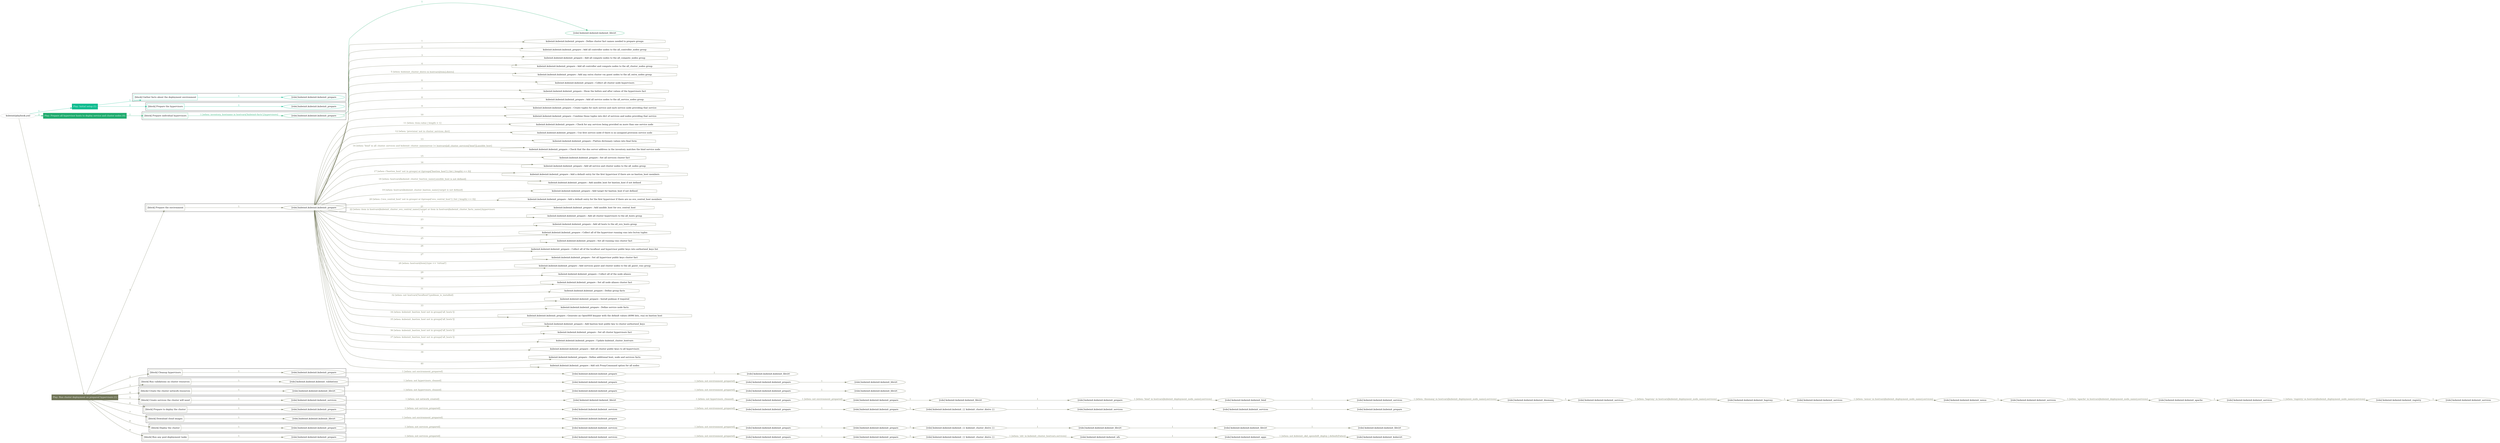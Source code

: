 digraph {
	graph [concentrate=true ordering=in rankdir=LR ratio=fill]
	edge [esep=5 sep=10]
	"kubeinit/playbook.yml" [id=root_node style=dotted]
	play_4d82e97c [label="Play: Initial setup (1)" color="#10bc90" fontcolor="#ffffff" id=play_4d82e97c shape=box style=filled tooltip=localhost]
	"kubeinit/playbook.yml" -> play_4d82e97c [label="1 " color="#10bc90" fontcolor="#10bc90" id=edge_a717b78e labeltooltip="1 " tooltip="1 "]
	subgraph "kubeinit.kubeinit.kubeinit_prepare" {
		role_f991e555 [label="[role] kubeinit.kubeinit.kubeinit_prepare" color="#10bc90" id=role_f991e555 tooltip="kubeinit.kubeinit.kubeinit_prepare"]
	}
	subgraph "kubeinit.kubeinit.kubeinit_prepare" {
		role_7f058068 [label="[role] kubeinit.kubeinit.kubeinit_prepare" color="#10bc90" id=role_7f058068 tooltip="kubeinit.kubeinit.kubeinit_prepare"]
	}
	subgraph "Play: Initial setup (1)" {
		play_4d82e97c -> block_4db111f1 [label=1 color="#10bc90" fontcolor="#10bc90" id=edge_752275e4 labeltooltip=1 tooltip=1]
		subgraph cluster_block_4db111f1 {
			block_4db111f1 [label="[block] Gather facts about the deployment environment" color="#10bc90" id=block_4db111f1 labeltooltip="Gather facts about the deployment environment" shape=box tooltip="Gather facts about the deployment environment"]
			block_4db111f1 -> role_f991e555 [label="1 " color="#10bc90" fontcolor="#10bc90" id=edge_876bbf5d labeltooltip="1 " tooltip="1 "]
		}
		play_4d82e97c -> block_3f00aef5 [label=2 color="#10bc90" fontcolor="#10bc90" id=edge_cebf6247 labeltooltip=2 tooltip=2]
		subgraph cluster_block_3f00aef5 {
			block_3f00aef5 [label="[block] Prepare the hypervisors" color="#10bc90" id=block_3f00aef5 labeltooltip="Prepare the hypervisors" shape=box tooltip="Prepare the hypervisors"]
			block_3f00aef5 -> role_7f058068 [label="1 " color="#10bc90" fontcolor="#10bc90" id=edge_44118213 labeltooltip="1 " tooltip="1 "]
		}
	}
	play_35840ef0 [label="Play: Prepare all hypervisor hosts to deploy service and cluster nodes (0)" color="#20ac6f" fontcolor="#ffffff" id=play_35840ef0 shape=box style=filled tooltip="Play: Prepare all hypervisor hosts to deploy service and cluster nodes (0)"]
	"kubeinit/playbook.yml" -> play_35840ef0 [label="2 " color="#20ac6f" fontcolor="#20ac6f" id=edge_fdfda1c4 labeltooltip="2 " tooltip="2 "]
	subgraph "kubeinit.kubeinit.kubeinit_libvirt" {
		role_00309ee4 [label="[role] kubeinit.kubeinit.kubeinit_libvirt" color="#20ac6f" id=role_00309ee4 tooltip="kubeinit.kubeinit.kubeinit_libvirt"]
	}
	subgraph "kubeinit.kubeinit.kubeinit_prepare" {
		role_f2ee704e [label="[role] kubeinit.kubeinit.kubeinit_prepare" color="#20ac6f" id=role_f2ee704e tooltip="kubeinit.kubeinit.kubeinit_prepare"]
		role_f2ee704e -> role_00309ee4 [label="1 " color="#20ac6f" fontcolor="#20ac6f" id=edge_19a3eb7c labeltooltip="1 " tooltip="1 "]
	}
	subgraph "Play: Prepare all hypervisor hosts to deploy service and cluster nodes (0)" {
		play_35840ef0 -> block_7a89c2ed [label=1 color="#20ac6f" fontcolor="#20ac6f" id=edge_86802f04 labeltooltip=1 tooltip=1]
		subgraph cluster_block_7a89c2ed {
			block_7a89c2ed [label="[block] Prepare individual hypervisors" color="#20ac6f" id=block_7a89c2ed labeltooltip="Prepare individual hypervisors" shape=box tooltip="Prepare individual hypervisors"]
			block_7a89c2ed -> role_f2ee704e [label="1 [when: inventory_hostname in hostvars['kubeinit-facts'].hypervisors]" color="#20ac6f" fontcolor="#20ac6f" id=edge_f774c3cd labeltooltip="1 [when: inventory_hostname in hostvars['kubeinit-facts'].hypervisors]" tooltip="1 [when: inventory_hostname in hostvars['kubeinit-facts'].hypervisors]"]
		}
	}
	play_75e1c6d6 [label="Play: Run cluster deployment on prepared hypervisors (1)" color="#707557" fontcolor="#ffffff" id=play_75e1c6d6 shape=box style=filled tooltip=localhost]
	"kubeinit/playbook.yml" -> play_75e1c6d6 [label="3 " color="#707557" fontcolor="#707557" id=edge_bc2cf393 labeltooltip="3 " tooltip="3 "]
	subgraph "kubeinit.kubeinit.kubeinit_prepare" {
		role_8e484e18 [label="[role] kubeinit.kubeinit.kubeinit_prepare" color="#707557" id=role_8e484e18 tooltip="kubeinit.kubeinit.kubeinit_prepare"]
		task_64af36c0 [label="kubeinit.kubeinit.kubeinit_prepare : Define cluster fact names needed to prepare groups" color="#707557" id=task_64af36c0 shape=octagon tooltip="kubeinit.kubeinit.kubeinit_prepare : Define cluster fact names needed to prepare groups"]
		role_8e484e18 -> task_64af36c0 [label="1 " color="#707557" fontcolor="#707557" id=edge_0fceaf8b labeltooltip="1 " tooltip="1 "]
		task_462bd654 [label="kubeinit.kubeinit.kubeinit_prepare : Add all controller nodes to the all_controller_nodes group" color="#707557" id=task_462bd654 shape=octagon tooltip="kubeinit.kubeinit.kubeinit_prepare : Add all controller nodes to the all_controller_nodes group"]
		role_8e484e18 -> task_462bd654 [label="2 " color="#707557" fontcolor="#707557" id=edge_e069b042 labeltooltip="2 " tooltip="2 "]
		task_e5d23899 [label="kubeinit.kubeinit.kubeinit_prepare : Add all compute nodes to the all_compute_nodes group" color="#707557" id=task_e5d23899 shape=octagon tooltip="kubeinit.kubeinit.kubeinit_prepare : Add all compute nodes to the all_compute_nodes group"]
		role_8e484e18 -> task_e5d23899 [label="3 " color="#707557" fontcolor="#707557" id=edge_99b25f75 labeltooltip="3 " tooltip="3 "]
		task_b635388d [label="kubeinit.kubeinit.kubeinit_prepare : Add all controller and compute nodes to the all_cluster_nodes group" color="#707557" id=task_b635388d shape=octagon tooltip="kubeinit.kubeinit.kubeinit_prepare : Add all controller and compute nodes to the all_cluster_nodes group"]
		role_8e484e18 -> task_b635388d [label="4 " color="#707557" fontcolor="#707557" id=edge_130eb95b labeltooltip="4 " tooltip="4 "]
		task_8db6b1ab [label="kubeinit.kubeinit.kubeinit_prepare : Add any extra cluster vm guest nodes to the all_extra_nodes group" color="#707557" id=task_8db6b1ab shape=octagon tooltip="kubeinit.kubeinit.kubeinit_prepare : Add any extra cluster vm guest nodes to the all_extra_nodes group"]
		role_8e484e18 -> task_8db6b1ab [label="5 [when: kubeinit_cluster_distro in hostvars[item].distro]" color="#707557" fontcolor="#707557" id=edge_c0758683 labeltooltip="5 [when: kubeinit_cluster_distro in hostvars[item].distro]" tooltip="5 [when: kubeinit_cluster_distro in hostvars[item].distro]"]
		task_bf04481d [label="kubeinit.kubeinit.kubeinit_prepare : Collect all cluster node hypervisors" color="#707557" id=task_bf04481d shape=octagon tooltip="kubeinit.kubeinit.kubeinit_prepare : Collect all cluster node hypervisors"]
		role_8e484e18 -> task_bf04481d [label="6 " color="#707557" fontcolor="#707557" id=edge_ccb1810a labeltooltip="6 " tooltip="6 "]
		task_575f0720 [label="kubeinit.kubeinit.kubeinit_prepare : Show the before and after values of the hypervisors fact" color="#707557" id=task_575f0720 shape=octagon tooltip="kubeinit.kubeinit.kubeinit_prepare : Show the before and after values of the hypervisors fact"]
		role_8e484e18 -> task_575f0720 [label="7 " color="#707557" fontcolor="#707557" id=edge_8cede54a labeltooltip="7 " tooltip="7 "]
		task_cc85053d [label="kubeinit.kubeinit.kubeinit_prepare : Add all service nodes to the all_service_nodes group" color="#707557" id=task_cc85053d shape=octagon tooltip="kubeinit.kubeinit.kubeinit_prepare : Add all service nodes to the all_service_nodes group"]
		role_8e484e18 -> task_cc85053d [label="8 " color="#707557" fontcolor="#707557" id=edge_572ec528 labeltooltip="8 " tooltip="8 "]
		task_ac188a55 [label="kubeinit.kubeinit.kubeinit_prepare : Create tuples for each service and each service node providing that service" color="#707557" id=task_ac188a55 shape=octagon tooltip="kubeinit.kubeinit.kubeinit_prepare : Create tuples for each service and each service node providing that service"]
		role_8e484e18 -> task_ac188a55 [label="9 " color="#707557" fontcolor="#707557" id=edge_5c22b0e1 labeltooltip="9 " tooltip="9 "]
		task_ca23d649 [label="kubeinit.kubeinit.kubeinit_prepare : Combine those tuples into dict of services and nodes providing that service" color="#707557" id=task_ca23d649 shape=octagon tooltip="kubeinit.kubeinit.kubeinit_prepare : Combine those tuples into dict of services and nodes providing that service"]
		role_8e484e18 -> task_ca23d649 [label="10 " color="#707557" fontcolor="#707557" id=edge_0d0d58a4 labeltooltip="10 " tooltip="10 "]
		task_809497fe [label="kubeinit.kubeinit.kubeinit_prepare : Check for any services being provided on more than one service node" color="#707557" id=task_809497fe shape=octagon tooltip="kubeinit.kubeinit.kubeinit_prepare : Check for any services being provided on more than one service node"]
		role_8e484e18 -> task_809497fe [label="11 [when: item.value | length > 1]" color="#707557" fontcolor="#707557" id=edge_65874d48 labeltooltip="11 [when: item.value | length > 1]" tooltip="11 [when: item.value | length > 1]"]
		task_01c0880f [label="kubeinit.kubeinit.kubeinit_prepare : Use first service node if there is no assigned provision service node" color="#707557" id=task_01c0880f shape=octagon tooltip="kubeinit.kubeinit.kubeinit_prepare : Use first service node if there is no assigned provision service node"]
		role_8e484e18 -> task_01c0880f [label="12 [when: 'provision' not in cluster_services_dict]" color="#707557" fontcolor="#707557" id=edge_15efcb7d labeltooltip="12 [when: 'provision' not in cluster_services_dict]" tooltip="12 [when: 'provision' not in cluster_services_dict]"]
		task_83235671 [label="kubeinit.kubeinit.kubeinit_prepare : Flatten dictionary values into final form" color="#707557" id=task_83235671 shape=octagon tooltip="kubeinit.kubeinit.kubeinit_prepare : Flatten dictionary values into final form"]
		role_8e484e18 -> task_83235671 [label="13 " color="#707557" fontcolor="#707557" id=edge_a3a73504 labeltooltip="13 " tooltip="13 "]
		task_3f87df33 [label="kubeinit.kubeinit.kubeinit_prepare : Check that the dns server address in the inventory matches the bind service node" color="#707557" id=task_3f87df33 shape=octagon tooltip="kubeinit.kubeinit.kubeinit_prepare : Check that the dns server address in the inventory matches the bind service node"]
		role_8e484e18 -> task_3f87df33 [label="14 [when: 'bind' in all_cluster_services and kubeinit_cluster_nameserver != hostvars[all_cluster_services['bind']].ansible_host]" color="#707557" fontcolor="#707557" id=edge_f6a10148 labeltooltip="14 [when: 'bind' in all_cluster_services and kubeinit_cluster_nameserver != hostvars[all_cluster_services['bind']].ansible_host]" tooltip="14 [when: 'bind' in all_cluster_services and kubeinit_cluster_nameserver != hostvars[all_cluster_services['bind']].ansible_host]"]
		task_c1707b66 [label="kubeinit.kubeinit.kubeinit_prepare : Set all services cluster fact" color="#707557" id=task_c1707b66 shape=octagon tooltip="kubeinit.kubeinit.kubeinit_prepare : Set all services cluster fact"]
		role_8e484e18 -> task_c1707b66 [label="15 " color="#707557" fontcolor="#707557" id=edge_4576f873 labeltooltip="15 " tooltip="15 "]
		task_e877ca5c [label="kubeinit.kubeinit.kubeinit_prepare : Add all service and cluster nodes to the all_nodes group" color="#707557" id=task_e877ca5c shape=octagon tooltip="kubeinit.kubeinit.kubeinit_prepare : Add all service and cluster nodes to the all_nodes group"]
		role_8e484e18 -> task_e877ca5c [label="16 " color="#707557" fontcolor="#707557" id=edge_5e236556 labeltooltip="16 " tooltip="16 "]
		task_c946acc1 [label="kubeinit.kubeinit.kubeinit_prepare : Add a default entry for the first hypervisor if there are no bastion_host members" color="#707557" id=task_c946acc1 shape=octagon tooltip="kubeinit.kubeinit.kubeinit_prepare : Add a default entry for the first hypervisor if there are no bastion_host members"]
		role_8e484e18 -> task_c946acc1 [label="17 [when: ('bastion_host' not in groups) or ((groups['bastion_host'] | list | length) == 0)]" color="#707557" fontcolor="#707557" id=edge_158c1609 labeltooltip="17 [when: ('bastion_host' not in groups) or ((groups['bastion_host'] | list | length) == 0)]" tooltip="17 [when: ('bastion_host' not in groups) or ((groups['bastion_host'] | list | length) == 0)]"]
		task_f273e285 [label="kubeinit.kubeinit.kubeinit_prepare : Add ansible_host for bastion_host if not defined" color="#707557" id=task_f273e285 shape=octagon tooltip="kubeinit.kubeinit.kubeinit_prepare : Add ansible_host for bastion_host if not defined"]
		role_8e484e18 -> task_f273e285 [label="18 [when: hostvars[kubeinit_cluster_bastion_name].ansible_host is not defined]" color="#707557" fontcolor="#707557" id=edge_eff1deef labeltooltip="18 [when: hostvars[kubeinit_cluster_bastion_name].ansible_host is not defined]" tooltip="18 [when: hostvars[kubeinit_cluster_bastion_name].ansible_host is not defined]"]
		task_6a54bb0e [label="kubeinit.kubeinit.kubeinit_prepare : Add target for bastion_host if not defined" color="#707557" id=task_6a54bb0e shape=octagon tooltip="kubeinit.kubeinit.kubeinit_prepare : Add target for bastion_host if not defined"]
		role_8e484e18 -> task_6a54bb0e [label="19 [when: hostvars[kubeinit_cluster_bastion_name].target is not defined]" color="#707557" fontcolor="#707557" id=edge_111edf80 labeltooltip="19 [when: hostvars[kubeinit_cluster_bastion_name].target is not defined]" tooltip="19 [when: hostvars[kubeinit_cluster_bastion_name].target is not defined]"]
		task_ef9111d8 [label="kubeinit.kubeinit.kubeinit_prepare : Add a default entry for the first hypervisor if there are no ovn_central_host members" color="#707557" id=task_ef9111d8 shape=octagon tooltip="kubeinit.kubeinit.kubeinit_prepare : Add a default entry for the first hypervisor if there are no ovn_central_host members"]
		role_8e484e18 -> task_ef9111d8 [label="20 [when: ('ovn_central_host' not in groups) or ((groups['ovn_central_host'] | list | length) == 0)]" color="#707557" fontcolor="#707557" id=edge_83597ead labeltooltip="20 [when: ('ovn_central_host' not in groups) or ((groups['ovn_central_host'] | list | length) == 0)]" tooltip="20 [when: ('ovn_central_host' not in groups) or ((groups['ovn_central_host'] | list | length) == 0)]"]
		task_7a2ce582 [label="kubeinit.kubeinit.kubeinit_prepare : Add ansible_host for ovn_central_host" color="#707557" id=task_7a2ce582 shape=octagon tooltip="kubeinit.kubeinit.kubeinit_prepare : Add ansible_host for ovn_central_host"]
		role_8e484e18 -> task_7a2ce582 [label="21 " color="#707557" fontcolor="#707557" id=edge_bc334c0b labeltooltip="21 " tooltip="21 "]
		task_6f6e7d88 [label="kubeinit.kubeinit.kubeinit_prepare : Add all cluster hypervisors to the all_hosts group" color="#707557" id=task_6f6e7d88 shape=octagon tooltip="kubeinit.kubeinit.kubeinit_prepare : Add all cluster hypervisors to the all_hosts group"]
		role_8e484e18 -> task_6f6e7d88 [label="22 [when: item in hostvars[kubeinit_cluster_ovn_central_name].target or item in hostvars[kubeinit_cluster_facts_name].hypervisors
]" color="#707557" fontcolor="#707557" id=edge_118f111a labeltooltip="22 [when: item in hostvars[kubeinit_cluster_ovn_central_name].target or item in hostvars[kubeinit_cluster_facts_name].hypervisors
]" tooltip="22 [when: item in hostvars[kubeinit_cluster_ovn_central_name].target or item in hostvars[kubeinit_cluster_facts_name].hypervisors
]"]
		task_40db0d15 [label="kubeinit.kubeinit.kubeinit_prepare : Add all hosts to the all_ovn_hosts group" color="#707557" id=task_40db0d15 shape=octagon tooltip="kubeinit.kubeinit.kubeinit_prepare : Add all hosts to the all_ovn_hosts group"]
		role_8e484e18 -> task_40db0d15 [label="23 " color="#707557" fontcolor="#707557" id=edge_b88ade9e labeltooltip="23 " tooltip="23 "]
		task_1dbff6a9 [label="kubeinit.kubeinit.kubeinit_prepare : Collect all of the hypervisor running vms into hv/vm tuples" color="#707557" id=task_1dbff6a9 shape=octagon tooltip="kubeinit.kubeinit.kubeinit_prepare : Collect all of the hypervisor running vms into hv/vm tuples"]
		role_8e484e18 -> task_1dbff6a9 [label="24 " color="#707557" fontcolor="#707557" id=edge_fdd5fc89 labeltooltip="24 " tooltip="24 "]
		task_439d9e36 [label="kubeinit.kubeinit.kubeinit_prepare : Set all running vms cluster fact" color="#707557" id=task_439d9e36 shape=octagon tooltip="kubeinit.kubeinit.kubeinit_prepare : Set all running vms cluster fact"]
		role_8e484e18 -> task_439d9e36 [label="25 " color="#707557" fontcolor="#707557" id=edge_3228800a labeltooltip="25 " tooltip="25 "]
		task_750903a0 [label="kubeinit.kubeinit.kubeinit_prepare : Collect all of the localhost and hypervisor public keys into authorized_keys list" color="#707557" id=task_750903a0 shape=octagon tooltip="kubeinit.kubeinit.kubeinit_prepare : Collect all of the localhost and hypervisor public keys into authorized_keys list"]
		role_8e484e18 -> task_750903a0 [label="26 " color="#707557" fontcolor="#707557" id=edge_5963479a labeltooltip="26 " tooltip="26 "]
		task_97286e25 [label="kubeinit.kubeinit.kubeinit_prepare : Set all hypervisor public keys cluster fact" color="#707557" id=task_97286e25 shape=octagon tooltip="kubeinit.kubeinit.kubeinit_prepare : Set all hypervisor public keys cluster fact"]
		role_8e484e18 -> task_97286e25 [label="27 " color="#707557" fontcolor="#707557" id=edge_fa09b055 labeltooltip="27 " tooltip="27 "]
		task_a3c2e0c7 [label="kubeinit.kubeinit.kubeinit_prepare : Add services guest and cluster nodes to the all_guest_vms group" color="#707557" id=task_a3c2e0c7 shape=octagon tooltip="kubeinit.kubeinit.kubeinit_prepare : Add services guest and cluster nodes to the all_guest_vms group"]
		role_8e484e18 -> task_a3c2e0c7 [label="28 [when: hostvars[item].type == 'virtual']" color="#707557" fontcolor="#707557" id=edge_99deaf49 labeltooltip="28 [when: hostvars[item].type == 'virtual']" tooltip="28 [when: hostvars[item].type == 'virtual']"]
		task_a5002def [label="kubeinit.kubeinit.kubeinit_prepare : Collect all of the node aliases" color="#707557" id=task_a5002def shape=octagon tooltip="kubeinit.kubeinit.kubeinit_prepare : Collect all of the node aliases"]
		role_8e484e18 -> task_a5002def [label="29 " color="#707557" fontcolor="#707557" id=edge_3bb4c1de labeltooltip="29 " tooltip="29 "]
		task_7732ac5b [label="kubeinit.kubeinit.kubeinit_prepare : Set all node aliases cluster fact" color="#707557" id=task_7732ac5b shape=octagon tooltip="kubeinit.kubeinit.kubeinit_prepare : Set all node aliases cluster fact"]
		role_8e484e18 -> task_7732ac5b [label="30 " color="#707557" fontcolor="#707557" id=edge_89eb3bb7 labeltooltip="30 " tooltip="30 "]
		task_c1e09982 [label="kubeinit.kubeinit.kubeinit_prepare : Define group facts" color="#707557" id=task_c1e09982 shape=octagon tooltip="kubeinit.kubeinit.kubeinit_prepare : Define group facts"]
		role_8e484e18 -> task_c1e09982 [label="31 " color="#707557" fontcolor="#707557" id=edge_8a2d6bd0 labeltooltip="31 " tooltip="31 "]
		task_2b5fed54 [label="kubeinit.kubeinit.kubeinit_prepare : Install podman if required" color="#707557" id=task_2b5fed54 shape=octagon tooltip="kubeinit.kubeinit.kubeinit_prepare : Install podman if required"]
		role_8e484e18 -> task_2b5fed54 [label="32 [when: not hostvars['localhost'].podman_is_installed]" color="#707557" fontcolor="#707557" id=edge_7fce14ec labeltooltip="32 [when: not hostvars['localhost'].podman_is_installed]" tooltip="32 [when: not hostvars['localhost'].podman_is_installed]"]
		task_1ebb2960 [label="kubeinit.kubeinit.kubeinit_prepare : Define service node facts" color="#707557" id=task_1ebb2960 shape=octagon tooltip="kubeinit.kubeinit.kubeinit_prepare : Define service node facts"]
		role_8e484e18 -> task_1ebb2960 [label="33 " color="#707557" fontcolor="#707557" id=edge_3ce144c2 labeltooltip="33 " tooltip="33 "]
		task_9e896859 [label="kubeinit.kubeinit.kubeinit_prepare : Generate an OpenSSH keypair with the default values (4096 bits, rsa) on bastion host" color="#707557" id=task_9e896859 shape=octagon tooltip="kubeinit.kubeinit.kubeinit_prepare : Generate an OpenSSH keypair with the default values (4096 bits, rsa) on bastion host"]
		role_8e484e18 -> task_9e896859 [label="34 [when: kubeinit_bastion_host not in groups['all_hosts']]" color="#707557" fontcolor="#707557" id=edge_1371c15b labeltooltip="34 [when: kubeinit_bastion_host not in groups['all_hosts']]" tooltip="34 [when: kubeinit_bastion_host not in groups['all_hosts']]"]
		task_7628b580 [label="kubeinit.kubeinit.kubeinit_prepare : Add bastion host public key to cluster authorized_keys" color="#707557" id=task_7628b580 shape=octagon tooltip="kubeinit.kubeinit.kubeinit_prepare : Add bastion host public key to cluster authorized_keys"]
		role_8e484e18 -> task_7628b580 [label="35 [when: kubeinit_bastion_host not in groups['all_hosts']]" color="#707557" fontcolor="#707557" id=edge_9977be45 labeltooltip="35 [when: kubeinit_bastion_host not in groups['all_hosts']]" tooltip="35 [when: kubeinit_bastion_host not in groups['all_hosts']]"]
		task_b72c2323 [label="kubeinit.kubeinit.kubeinit_prepare : Set all cluster hypervisors fact" color="#707557" id=task_b72c2323 shape=octagon tooltip="kubeinit.kubeinit.kubeinit_prepare : Set all cluster hypervisors fact"]
		role_8e484e18 -> task_b72c2323 [label="36 [when: kubeinit_bastion_host not in groups['all_hosts']]" color="#707557" fontcolor="#707557" id=edge_2ae49bde labeltooltip="36 [when: kubeinit_bastion_host not in groups['all_hosts']]" tooltip="36 [when: kubeinit_bastion_host not in groups['all_hosts']]"]
		task_ebe11780 [label="kubeinit.kubeinit.kubeinit_prepare : Update kubeinit_cluster_hostvars" color="#707557" id=task_ebe11780 shape=octagon tooltip="kubeinit.kubeinit.kubeinit_prepare : Update kubeinit_cluster_hostvars"]
		role_8e484e18 -> task_ebe11780 [label="37 [when: kubeinit_bastion_host not in groups['all_hosts']]" color="#707557" fontcolor="#707557" id=edge_62605f57 labeltooltip="37 [when: kubeinit_bastion_host not in groups['all_hosts']]" tooltip="37 [when: kubeinit_bastion_host not in groups['all_hosts']]"]
		task_c622b1f4 [label="kubeinit.kubeinit.kubeinit_prepare : Add all cluster public keys to all hypervisors" color="#707557" id=task_c622b1f4 shape=octagon tooltip="kubeinit.kubeinit.kubeinit_prepare : Add all cluster public keys to all hypervisors"]
		role_8e484e18 -> task_c622b1f4 [label="38 " color="#707557" fontcolor="#707557" id=edge_703a30a5 labeltooltip="38 " tooltip="38 "]
		task_955fb53c [label="kubeinit.kubeinit.kubeinit_prepare : Define additional host, node and services facts" color="#707557" id=task_955fb53c shape=octagon tooltip="kubeinit.kubeinit.kubeinit_prepare : Define additional host, node and services facts"]
		role_8e484e18 -> task_955fb53c [label="39 " color="#707557" fontcolor="#707557" id=edge_607c9e4f labeltooltip="39 " tooltip="39 "]
		task_f99fb9d9 [label="kubeinit.kubeinit.kubeinit_prepare : Add ssh ProxyCommand option for all nodes" color="#707557" id=task_f99fb9d9 shape=octagon tooltip="kubeinit.kubeinit.kubeinit_prepare : Add ssh ProxyCommand option for all nodes"]
		role_8e484e18 -> task_f99fb9d9 [label="40 " color="#707557" fontcolor="#707557" id=edge_9154f2b1 labeltooltip="40 " tooltip="40 "]
	}
	subgraph "kubeinit.kubeinit.kubeinit_libvirt" {
		role_0cd5c76d [label="[role] kubeinit.kubeinit.kubeinit_libvirt" color="#707557" id=role_0cd5c76d tooltip="kubeinit.kubeinit.kubeinit_libvirt"]
	}
	subgraph "kubeinit.kubeinit.kubeinit_prepare" {
		role_44f89a4a [label="[role] kubeinit.kubeinit.kubeinit_prepare" color="#707557" id=role_44f89a4a tooltip="kubeinit.kubeinit.kubeinit_prepare"]
		role_44f89a4a -> role_0cd5c76d [label="1 " color="#707557" fontcolor="#707557" id=edge_523203d1 labeltooltip="1 " tooltip="1 "]
	}
	subgraph "kubeinit.kubeinit.kubeinit_prepare" {
		role_918986e9 [label="[role] kubeinit.kubeinit.kubeinit_prepare" color="#707557" id=role_918986e9 tooltip="kubeinit.kubeinit.kubeinit_prepare"]
		role_918986e9 -> role_44f89a4a [label="1 [when: not environment_prepared]" color="#707557" fontcolor="#707557" id=edge_1931f3c4 labeltooltip="1 [when: not environment_prepared]" tooltip="1 [when: not environment_prepared]"]
	}
	subgraph "kubeinit.kubeinit.kubeinit_libvirt" {
		role_8f3aa1f4 [label="[role] kubeinit.kubeinit.kubeinit_libvirt" color="#707557" id=role_8f3aa1f4 tooltip="kubeinit.kubeinit.kubeinit_libvirt"]
	}
	subgraph "kubeinit.kubeinit.kubeinit_prepare" {
		role_fa60964a [label="[role] kubeinit.kubeinit.kubeinit_prepare" color="#707557" id=role_fa60964a tooltip="kubeinit.kubeinit.kubeinit_prepare"]
		role_fa60964a -> role_8f3aa1f4 [label="1 " color="#707557" fontcolor="#707557" id=edge_7a39ef5f labeltooltip="1 " tooltip="1 "]
	}
	subgraph "kubeinit.kubeinit.kubeinit_prepare" {
		role_cd182992 [label="[role] kubeinit.kubeinit.kubeinit_prepare" color="#707557" id=role_cd182992 tooltip="kubeinit.kubeinit.kubeinit_prepare"]
		role_cd182992 -> role_fa60964a [label="1 [when: not environment_prepared]" color="#707557" fontcolor="#707557" id=edge_c65d0828 labeltooltip="1 [when: not environment_prepared]" tooltip="1 [when: not environment_prepared]"]
	}
	subgraph "kubeinit.kubeinit.kubeinit_validations" {
		role_b8555419 [label="[role] kubeinit.kubeinit.kubeinit_validations" color="#707557" id=role_b8555419 tooltip="kubeinit.kubeinit.kubeinit_validations"]
		role_b8555419 -> role_cd182992 [label="1 [when: not hypervisors_cleaned]" color="#707557" fontcolor="#707557" id=edge_a0fa0303 labeltooltip="1 [when: not hypervisors_cleaned]" tooltip="1 [when: not hypervisors_cleaned]"]
	}
	subgraph "kubeinit.kubeinit.kubeinit_libvirt" {
		role_2acba48c [label="[role] kubeinit.kubeinit.kubeinit_libvirt" color="#707557" id=role_2acba48c tooltip="kubeinit.kubeinit.kubeinit_libvirt"]
	}
	subgraph "kubeinit.kubeinit.kubeinit_prepare" {
		role_a5b9e430 [label="[role] kubeinit.kubeinit.kubeinit_prepare" color="#707557" id=role_a5b9e430 tooltip="kubeinit.kubeinit.kubeinit_prepare"]
		role_a5b9e430 -> role_2acba48c [label="1 " color="#707557" fontcolor="#707557" id=edge_7ddcbe2c labeltooltip="1 " tooltip="1 "]
	}
	subgraph "kubeinit.kubeinit.kubeinit_prepare" {
		role_48877587 [label="[role] kubeinit.kubeinit.kubeinit_prepare" color="#707557" id=role_48877587 tooltip="kubeinit.kubeinit.kubeinit_prepare"]
		role_48877587 -> role_a5b9e430 [label="1 [when: not environment_prepared]" color="#707557" fontcolor="#707557" id=edge_d14de060 labeltooltip="1 [when: not environment_prepared]" tooltip="1 [when: not environment_prepared]"]
	}
	subgraph "kubeinit.kubeinit.kubeinit_libvirt" {
		role_bc21a79f [label="[role] kubeinit.kubeinit.kubeinit_libvirt" color="#707557" id=role_bc21a79f tooltip="kubeinit.kubeinit.kubeinit_libvirt"]
		role_bc21a79f -> role_48877587 [label="1 [when: not hypervisors_cleaned]" color="#707557" fontcolor="#707557" id=edge_525fff2c labeltooltip="1 [when: not hypervisors_cleaned]" tooltip="1 [when: not hypervisors_cleaned]"]
	}
	subgraph "kubeinit.kubeinit.kubeinit_services" {
		role_8648ce15 [label="[role] kubeinit.kubeinit.kubeinit_services" color="#707557" id=role_8648ce15 tooltip="kubeinit.kubeinit.kubeinit_services"]
	}
	subgraph "kubeinit.kubeinit.kubeinit_registry" {
		role_45b2d98a [label="[role] kubeinit.kubeinit.kubeinit_registry" color="#707557" id=role_45b2d98a tooltip="kubeinit.kubeinit.kubeinit_registry"]
		role_45b2d98a -> role_8648ce15 [label="1 " color="#707557" fontcolor="#707557" id=edge_b7c58ab9 labeltooltip="1 " tooltip="1 "]
	}
	subgraph "kubeinit.kubeinit.kubeinit_services" {
		role_83afc9df [label="[role] kubeinit.kubeinit.kubeinit_services" color="#707557" id=role_83afc9df tooltip="kubeinit.kubeinit.kubeinit_services"]
		role_83afc9df -> role_45b2d98a [label="1 [when: 'registry' in hostvars[kubeinit_deployment_node_name].services]" color="#707557" fontcolor="#707557" id=edge_4006b781 labeltooltip="1 [when: 'registry' in hostvars[kubeinit_deployment_node_name].services]" tooltip="1 [when: 'registry' in hostvars[kubeinit_deployment_node_name].services]"]
	}
	subgraph "kubeinit.kubeinit.kubeinit_apache" {
		role_30133a29 [label="[role] kubeinit.kubeinit.kubeinit_apache" color="#707557" id=role_30133a29 tooltip="kubeinit.kubeinit.kubeinit_apache"]
		role_30133a29 -> role_83afc9df [label="1 " color="#707557" fontcolor="#707557" id=edge_34e72a8d labeltooltip="1 " tooltip="1 "]
	}
	subgraph "kubeinit.kubeinit.kubeinit_services" {
		role_d90de2e4 [label="[role] kubeinit.kubeinit.kubeinit_services" color="#707557" id=role_d90de2e4 tooltip="kubeinit.kubeinit.kubeinit_services"]
		role_d90de2e4 -> role_30133a29 [label="1 [when: 'apache' in hostvars[kubeinit_deployment_node_name].services]" color="#707557" fontcolor="#707557" id=edge_b8403e14 labeltooltip="1 [when: 'apache' in hostvars[kubeinit_deployment_node_name].services]" tooltip="1 [when: 'apache' in hostvars[kubeinit_deployment_node_name].services]"]
	}
	subgraph "kubeinit.kubeinit.kubeinit_nexus" {
		role_8f7bf7d6 [label="[role] kubeinit.kubeinit.kubeinit_nexus" color="#707557" id=role_8f7bf7d6 tooltip="kubeinit.kubeinit.kubeinit_nexus"]
		role_8f7bf7d6 -> role_d90de2e4 [label="1 " color="#707557" fontcolor="#707557" id=edge_86eda5ef labeltooltip="1 " tooltip="1 "]
	}
	subgraph "kubeinit.kubeinit.kubeinit_services" {
		role_265f9204 [label="[role] kubeinit.kubeinit.kubeinit_services" color="#707557" id=role_265f9204 tooltip="kubeinit.kubeinit.kubeinit_services"]
		role_265f9204 -> role_8f7bf7d6 [label="1 [when: 'nexus' in hostvars[kubeinit_deployment_node_name].services]" color="#707557" fontcolor="#707557" id=edge_a7246468 labeltooltip="1 [when: 'nexus' in hostvars[kubeinit_deployment_node_name].services]" tooltip="1 [when: 'nexus' in hostvars[kubeinit_deployment_node_name].services]"]
	}
	subgraph "kubeinit.kubeinit.kubeinit_haproxy" {
		role_d3a10ed5 [label="[role] kubeinit.kubeinit.kubeinit_haproxy" color="#707557" id=role_d3a10ed5 tooltip="kubeinit.kubeinit.kubeinit_haproxy"]
		role_d3a10ed5 -> role_265f9204 [label="1 " color="#707557" fontcolor="#707557" id=edge_f47a3026 labeltooltip="1 " tooltip="1 "]
	}
	subgraph "kubeinit.kubeinit.kubeinit_services" {
		role_4a1d240f [label="[role] kubeinit.kubeinit.kubeinit_services" color="#707557" id=role_4a1d240f tooltip="kubeinit.kubeinit.kubeinit_services"]
		role_4a1d240f -> role_d3a10ed5 [label="1 [when: 'haproxy' in hostvars[kubeinit_deployment_node_name].services]" color="#707557" fontcolor="#707557" id=edge_7863017c labeltooltip="1 [when: 'haproxy' in hostvars[kubeinit_deployment_node_name].services]" tooltip="1 [when: 'haproxy' in hostvars[kubeinit_deployment_node_name].services]"]
	}
	subgraph "kubeinit.kubeinit.kubeinit_dnsmasq" {
		role_532ab8f1 [label="[role] kubeinit.kubeinit.kubeinit_dnsmasq" color="#707557" id=role_532ab8f1 tooltip="kubeinit.kubeinit.kubeinit_dnsmasq"]
		role_532ab8f1 -> role_4a1d240f [label="1 " color="#707557" fontcolor="#707557" id=edge_a501203c labeltooltip="1 " tooltip="1 "]
	}
	subgraph "kubeinit.kubeinit.kubeinit_services" {
		role_61e27049 [label="[role] kubeinit.kubeinit.kubeinit_services" color="#707557" id=role_61e27049 tooltip="kubeinit.kubeinit.kubeinit_services"]
		role_61e27049 -> role_532ab8f1 [label="1 [when: 'dnsmasq' in hostvars[kubeinit_deployment_node_name].services]" color="#707557" fontcolor="#707557" id=edge_7c252492 labeltooltip="1 [when: 'dnsmasq' in hostvars[kubeinit_deployment_node_name].services]" tooltip="1 [when: 'dnsmasq' in hostvars[kubeinit_deployment_node_name].services]"]
	}
	subgraph "kubeinit.kubeinit.kubeinit_bind" {
		role_c005385a [label="[role] kubeinit.kubeinit.kubeinit_bind" color="#707557" id=role_c005385a tooltip="kubeinit.kubeinit.kubeinit_bind"]
		role_c005385a -> role_61e27049 [label="1 " color="#707557" fontcolor="#707557" id=edge_be23c752 labeltooltip="1 " tooltip="1 "]
	}
	subgraph "kubeinit.kubeinit.kubeinit_prepare" {
		role_2c000fa0 [label="[role] kubeinit.kubeinit.kubeinit_prepare" color="#707557" id=role_2c000fa0 tooltip="kubeinit.kubeinit.kubeinit_prepare"]
		role_2c000fa0 -> role_c005385a [label="1 [when: 'bind' in hostvars[kubeinit_deployment_node_name].services]" color="#707557" fontcolor="#707557" id=edge_09814d67 labeltooltip="1 [when: 'bind' in hostvars[kubeinit_deployment_node_name].services]" tooltip="1 [when: 'bind' in hostvars[kubeinit_deployment_node_name].services]"]
	}
	subgraph "kubeinit.kubeinit.kubeinit_libvirt" {
		role_70b1cd88 [label="[role] kubeinit.kubeinit.kubeinit_libvirt" color="#707557" id=role_70b1cd88 tooltip="kubeinit.kubeinit.kubeinit_libvirt"]
		role_70b1cd88 -> role_2c000fa0 [label="1 " color="#707557" fontcolor="#707557" id=edge_d81842fe labeltooltip="1 " tooltip="1 "]
	}
	subgraph "kubeinit.kubeinit.kubeinit_prepare" {
		role_fd4a90ee [label="[role] kubeinit.kubeinit.kubeinit_prepare" color="#707557" id=role_fd4a90ee tooltip="kubeinit.kubeinit.kubeinit_prepare"]
		role_fd4a90ee -> role_70b1cd88 [label="1 " color="#707557" fontcolor="#707557" id=edge_a51db0f2 labeltooltip="1 " tooltip="1 "]
	}
	subgraph "kubeinit.kubeinit.kubeinit_prepare" {
		role_60379966 [label="[role] kubeinit.kubeinit.kubeinit_prepare" color="#707557" id=role_60379966 tooltip="kubeinit.kubeinit.kubeinit_prepare"]
		role_60379966 -> role_fd4a90ee [label="1 [when: not environment_prepared]" color="#707557" fontcolor="#707557" id=edge_50cd5ff5 labeltooltip="1 [when: not environment_prepared]" tooltip="1 [when: not environment_prepared]"]
	}
	subgraph "kubeinit.kubeinit.kubeinit_libvirt" {
		role_549938ef [label="[role] kubeinit.kubeinit.kubeinit_libvirt" color="#707557" id=role_549938ef tooltip="kubeinit.kubeinit.kubeinit_libvirt"]
		role_549938ef -> role_60379966 [label="1 [when: not hypervisors_cleaned]" color="#707557" fontcolor="#707557" id=edge_178b577a labeltooltip="1 [when: not hypervisors_cleaned]" tooltip="1 [when: not hypervisors_cleaned]"]
	}
	subgraph "kubeinit.kubeinit.kubeinit_services" {
		role_64f51691 [label="[role] kubeinit.kubeinit.kubeinit_services" color="#707557" id=role_64f51691 tooltip="kubeinit.kubeinit.kubeinit_services"]
		role_64f51691 -> role_549938ef [label="1 [when: not network_created]" color="#707557" fontcolor="#707557" id=edge_6a56645d labeltooltip="1 [when: not network_created]" tooltip="1 [when: not network_created]"]
	}
	subgraph "kubeinit.kubeinit.kubeinit_prepare" {
		role_cdff05dd [label="[role] kubeinit.kubeinit.kubeinit_prepare" color="#707557" id=role_cdff05dd tooltip="kubeinit.kubeinit.kubeinit_prepare"]
	}
	subgraph "kubeinit.kubeinit.kubeinit_services" {
		role_a438bf80 [label="[role] kubeinit.kubeinit.kubeinit_services" color="#707557" id=role_a438bf80 tooltip="kubeinit.kubeinit.kubeinit_services"]
		role_a438bf80 -> role_cdff05dd [label="1 " color="#707557" fontcolor="#707557" id=edge_54a2d33b labeltooltip="1 " tooltip="1 "]
	}
	subgraph "kubeinit.kubeinit.kubeinit_services" {
		role_d8f852b5 [label="[role] kubeinit.kubeinit.kubeinit_services" color="#707557" id=role_d8f852b5 tooltip="kubeinit.kubeinit.kubeinit_services"]
		role_d8f852b5 -> role_a438bf80 [label="1 " color="#707557" fontcolor="#707557" id=edge_040f7c4d labeltooltip="1 " tooltip="1 "]
	}
	subgraph "kubeinit.kubeinit.kubeinit_{{ kubeinit_cluster_distro }}" {
		role_5ca0d07f [label="[role] kubeinit.kubeinit.kubeinit_{{ kubeinit_cluster_distro }}" color="#707557" id=role_5ca0d07f tooltip="kubeinit.kubeinit.kubeinit_{{ kubeinit_cluster_distro }}"]
		role_5ca0d07f -> role_d8f852b5 [label="1 " color="#707557" fontcolor="#707557" id=edge_d6ca7212 labeltooltip="1 " tooltip="1 "]
	}
	subgraph "kubeinit.kubeinit.kubeinit_prepare" {
		role_966c6972 [label="[role] kubeinit.kubeinit.kubeinit_prepare" color="#707557" id=role_966c6972 tooltip="kubeinit.kubeinit.kubeinit_prepare"]
		role_966c6972 -> role_5ca0d07f [label="1 " color="#707557" fontcolor="#707557" id=edge_94a8b12a labeltooltip="1 " tooltip="1 "]
	}
	subgraph "kubeinit.kubeinit.kubeinit_prepare" {
		role_480c8dea [label="[role] kubeinit.kubeinit.kubeinit_prepare" color="#707557" id=role_480c8dea tooltip="kubeinit.kubeinit.kubeinit_prepare"]
		role_480c8dea -> role_966c6972 [label="1 " color="#707557" fontcolor="#707557" id=edge_36da5f87 labeltooltip="1 " tooltip="1 "]
	}
	subgraph "kubeinit.kubeinit.kubeinit_services" {
		role_349e451a [label="[role] kubeinit.kubeinit.kubeinit_services" color="#707557" id=role_349e451a tooltip="kubeinit.kubeinit.kubeinit_services"]
		role_349e451a -> role_480c8dea [label="1 [when: not environment_prepared]" color="#707557" fontcolor="#707557" id=edge_0b91ae16 labeltooltip="1 [when: not environment_prepared]" tooltip="1 [when: not environment_prepared]"]
	}
	subgraph "kubeinit.kubeinit.kubeinit_prepare" {
		role_943854ce [label="[role] kubeinit.kubeinit.kubeinit_prepare" color="#707557" id=role_943854ce tooltip="kubeinit.kubeinit.kubeinit_prepare"]
		role_943854ce -> role_349e451a [label="1 [when: not services_prepared]" color="#707557" fontcolor="#707557" id=edge_48a40d0a labeltooltip="1 [when: not services_prepared]" tooltip="1 [when: not services_prepared]"]
	}
	subgraph "kubeinit.kubeinit.kubeinit_prepare" {
		role_24f8973f [label="[role] kubeinit.kubeinit.kubeinit_prepare" color="#707557" id=role_24f8973f tooltip="kubeinit.kubeinit.kubeinit_prepare"]
	}
	subgraph "kubeinit.kubeinit.kubeinit_libvirt" {
		role_c2a961f9 [label="[role] kubeinit.kubeinit.kubeinit_libvirt" color="#707557" id=role_c2a961f9 tooltip="kubeinit.kubeinit.kubeinit_libvirt"]
		role_c2a961f9 -> role_24f8973f [label="1 [when: not environment_prepared]" color="#707557" fontcolor="#707557" id=edge_e1bf0124 labeltooltip="1 [when: not environment_prepared]" tooltip="1 [when: not environment_prepared]"]
	}
	subgraph "kubeinit.kubeinit.kubeinit_libvirt" {
		role_9a1cff9a [label="[role] kubeinit.kubeinit.kubeinit_libvirt" color="#707557" id=role_9a1cff9a tooltip="kubeinit.kubeinit.kubeinit_libvirt"]
	}
	subgraph "kubeinit.kubeinit.kubeinit_libvirt" {
		role_e93a7859 [label="[role] kubeinit.kubeinit.kubeinit_libvirt" color="#707557" id=role_e93a7859 tooltip="kubeinit.kubeinit.kubeinit_libvirt"]
		role_e93a7859 -> role_9a1cff9a [label="1 " color="#707557" fontcolor="#707557" id=edge_f14a9f53 labeltooltip="1 " tooltip="1 "]
	}
	subgraph "kubeinit.kubeinit.kubeinit_libvirt" {
		role_2114f5ef [label="[role] kubeinit.kubeinit.kubeinit_libvirt" color="#707557" id=role_2114f5ef tooltip="kubeinit.kubeinit.kubeinit_libvirt"]
		role_2114f5ef -> role_e93a7859 [label="1 " color="#707557" fontcolor="#707557" id=edge_0b95e6b1 labeltooltip="1 " tooltip="1 "]
	}
	subgraph "kubeinit.kubeinit.kubeinit_{{ kubeinit_cluster_distro }}" {
		role_06e1450f [label="[role] kubeinit.kubeinit.kubeinit_{{ kubeinit_cluster_distro }}" color="#707557" id=role_06e1450f tooltip="kubeinit.kubeinit.kubeinit_{{ kubeinit_cluster_distro }}"]
		role_06e1450f -> role_2114f5ef [label="1 " color="#707557" fontcolor="#707557" id=edge_572c9703 labeltooltip="1 " tooltip="1 "]
	}
	subgraph "kubeinit.kubeinit.kubeinit_prepare" {
		role_cec0f30b [label="[role] kubeinit.kubeinit.kubeinit_prepare" color="#707557" id=role_cec0f30b tooltip="kubeinit.kubeinit.kubeinit_prepare"]
		role_cec0f30b -> role_06e1450f [label="1 " color="#707557" fontcolor="#707557" id=edge_02e20053 labeltooltip="1 " tooltip="1 "]
	}
	subgraph "kubeinit.kubeinit.kubeinit_prepare" {
		role_8d44f1d9 [label="[role] kubeinit.kubeinit.kubeinit_prepare" color="#707557" id=role_8d44f1d9 tooltip="kubeinit.kubeinit.kubeinit_prepare"]
		role_8d44f1d9 -> role_cec0f30b [label="1 " color="#707557" fontcolor="#707557" id=edge_4ea07f56 labeltooltip="1 " tooltip="1 "]
	}
	subgraph "kubeinit.kubeinit.kubeinit_services" {
		role_ed874c80 [label="[role] kubeinit.kubeinit.kubeinit_services" color="#707557" id=role_ed874c80 tooltip="kubeinit.kubeinit.kubeinit_services"]
		role_ed874c80 -> role_8d44f1d9 [label="1 [when: not environment_prepared]" color="#707557" fontcolor="#707557" id=edge_f76291ba labeltooltip="1 [when: not environment_prepared]" tooltip="1 [when: not environment_prepared]"]
	}
	subgraph "kubeinit.kubeinit.kubeinit_prepare" {
		role_c738c5ce [label="[role] kubeinit.kubeinit.kubeinit_prepare" color="#707557" id=role_c738c5ce tooltip="kubeinit.kubeinit.kubeinit_prepare"]
		role_c738c5ce -> role_ed874c80 [label="1 [when: not services_prepared]" color="#707557" fontcolor="#707557" id=edge_827dc9a5 labeltooltip="1 [when: not services_prepared]" tooltip="1 [when: not services_prepared]"]
	}
	subgraph "kubeinit.kubeinit.kubeinit_kubevirt" {
		role_ec09a65c [label="[role] kubeinit.kubeinit.kubeinit_kubevirt" color="#707557" id=role_ec09a65c tooltip="kubeinit.kubeinit.kubeinit_kubevirt"]
	}
	subgraph "kubeinit.kubeinit.kubeinit_apps" {
		role_2f2eb090 [label="[role] kubeinit.kubeinit.kubeinit_apps" color="#707557" id=role_2f2eb090 tooltip="kubeinit.kubeinit.kubeinit_apps"]
		role_2f2eb090 -> role_ec09a65c [label="1 [when: not kubeinit_okd_openshift_deploy | default(False)]" color="#707557" fontcolor="#707557" id=edge_177c3b5d labeltooltip="1 [when: not kubeinit_okd_openshift_deploy | default(False)]" tooltip="1 [when: not kubeinit_okd_openshift_deploy | default(False)]"]
	}
	subgraph "kubeinit.kubeinit.kubeinit_nfs" {
		role_6ca07681 [label="[role] kubeinit.kubeinit.kubeinit_nfs" color="#707557" id=role_6ca07681 tooltip="kubeinit.kubeinit.kubeinit_nfs"]
		role_6ca07681 -> role_2f2eb090 [label="1 " color="#707557" fontcolor="#707557" id=edge_b8f136d3 labeltooltip="1 " tooltip="1 "]
	}
	subgraph "kubeinit.kubeinit.kubeinit_{{ kubeinit_cluster_distro }}" {
		role_6076ebc8 [label="[role] kubeinit.kubeinit.kubeinit_{{ kubeinit_cluster_distro }}" color="#707557" id=role_6076ebc8 tooltip="kubeinit.kubeinit.kubeinit_{{ kubeinit_cluster_distro }}"]
		role_6076ebc8 -> role_6ca07681 [label="1 [when: 'nfs' in kubeinit_cluster_hostvars.services]" color="#707557" fontcolor="#707557" id=edge_4680885d labeltooltip="1 [when: 'nfs' in kubeinit_cluster_hostvars.services]" tooltip="1 [when: 'nfs' in kubeinit_cluster_hostvars.services]"]
	}
	subgraph "kubeinit.kubeinit.kubeinit_prepare" {
		role_3ab1b459 [label="[role] kubeinit.kubeinit.kubeinit_prepare" color="#707557" id=role_3ab1b459 tooltip="kubeinit.kubeinit.kubeinit_prepare"]
		role_3ab1b459 -> role_6076ebc8 [label="1 " color="#707557" fontcolor="#707557" id=edge_580c07bb labeltooltip="1 " tooltip="1 "]
	}
	subgraph "kubeinit.kubeinit.kubeinit_prepare" {
		role_253e14d5 [label="[role] kubeinit.kubeinit.kubeinit_prepare" color="#707557" id=role_253e14d5 tooltip="kubeinit.kubeinit.kubeinit_prepare"]
		role_253e14d5 -> role_3ab1b459 [label="1 " color="#707557" fontcolor="#707557" id=edge_f540ff89 labeltooltip="1 " tooltip="1 "]
	}
	subgraph "kubeinit.kubeinit.kubeinit_services" {
		role_9916dc2e [label="[role] kubeinit.kubeinit.kubeinit_services" color="#707557" id=role_9916dc2e tooltip="kubeinit.kubeinit.kubeinit_services"]
		role_9916dc2e -> role_253e14d5 [label="1 [when: not environment_prepared]" color="#707557" fontcolor="#707557" id=edge_72c26482 labeltooltip="1 [when: not environment_prepared]" tooltip="1 [when: not environment_prepared]"]
	}
	subgraph "kubeinit.kubeinit.kubeinit_prepare" {
		role_ad573be3 [label="[role] kubeinit.kubeinit.kubeinit_prepare" color="#707557" id=role_ad573be3 tooltip="kubeinit.kubeinit.kubeinit_prepare"]
		role_ad573be3 -> role_9916dc2e [label="1 [when: not services_prepared]" color="#707557" fontcolor="#707557" id=edge_ab899cb2 labeltooltip="1 [when: not services_prepared]" tooltip="1 [when: not services_prepared]"]
	}
	subgraph "Play: Run cluster deployment on prepared hypervisors (1)" {
		play_75e1c6d6 -> block_04802799 [label=1 color="#707557" fontcolor="#707557" id=edge_27d4a7c6 labeltooltip=1 tooltip=1]
		subgraph cluster_block_04802799 {
			block_04802799 [label="[block] Prepare the environment" color="#707557" id=block_04802799 labeltooltip="Prepare the environment" shape=box tooltip="Prepare the environment"]
			block_04802799 -> role_8e484e18 [label="1 " color="#707557" fontcolor="#707557" id=edge_fcfc672e labeltooltip="1 " tooltip="1 "]
		}
		play_75e1c6d6 -> block_b5a20b87 [label=2 color="#707557" fontcolor="#707557" id=edge_403150a2 labeltooltip=2 tooltip=2]
		subgraph cluster_block_b5a20b87 {
			block_b5a20b87 [label="[block] Cleanup hypervisors" color="#707557" id=block_b5a20b87 labeltooltip="Cleanup hypervisors" shape=box tooltip="Cleanup hypervisors"]
			block_b5a20b87 -> role_918986e9 [label="1 " color="#707557" fontcolor="#707557" id=edge_8e0c7cae labeltooltip="1 " tooltip="1 "]
		}
		play_75e1c6d6 -> block_6ce5b1e3 [label=3 color="#707557" fontcolor="#707557" id=edge_48ac1218 labeltooltip=3 tooltip=3]
		subgraph cluster_block_6ce5b1e3 {
			block_6ce5b1e3 [label="[block] Run validations on cluster resources" color="#707557" id=block_6ce5b1e3 labeltooltip="Run validations on cluster resources" shape=box tooltip="Run validations on cluster resources"]
			block_6ce5b1e3 -> role_b8555419 [label="1 " color="#707557" fontcolor="#707557" id=edge_b2d94644 labeltooltip="1 " tooltip="1 "]
		}
		play_75e1c6d6 -> block_0ffa16a1 [label=4 color="#707557" fontcolor="#707557" id=edge_134ea709 labeltooltip=4 tooltip=4]
		subgraph cluster_block_0ffa16a1 {
			block_0ffa16a1 [label="[block] Create the cluster network resources" color="#707557" id=block_0ffa16a1 labeltooltip="Create the cluster network resources" shape=box tooltip="Create the cluster network resources"]
			block_0ffa16a1 -> role_bc21a79f [label="1 " color="#707557" fontcolor="#707557" id=edge_66cfb38a labeltooltip="1 " tooltip="1 "]
		}
		play_75e1c6d6 -> block_cc705ed6 [label=5 color="#707557" fontcolor="#707557" id=edge_3da7c4be labeltooltip=5 tooltip=5]
		subgraph cluster_block_cc705ed6 {
			block_cc705ed6 [label="[block] Create services the cluster will need" color="#707557" id=block_cc705ed6 labeltooltip="Create services the cluster will need" shape=box tooltip="Create services the cluster will need"]
			block_cc705ed6 -> role_64f51691 [label="1 " color="#707557" fontcolor="#707557" id=edge_ca3e7991 labeltooltip="1 " tooltip="1 "]
		}
		play_75e1c6d6 -> block_a6b2092b [label=6 color="#707557" fontcolor="#707557" id=edge_d03c36a9 labeltooltip=6 tooltip=6]
		subgraph cluster_block_a6b2092b {
			block_a6b2092b [label="[block] Prepare to deploy the cluster" color="#707557" id=block_a6b2092b labeltooltip="Prepare to deploy the cluster" shape=box tooltip="Prepare to deploy the cluster"]
			block_a6b2092b -> role_943854ce [label="1 " color="#707557" fontcolor="#707557" id=edge_6f267125 labeltooltip="1 " tooltip="1 "]
		}
		play_75e1c6d6 -> block_6f8f6efe [label=7 color="#707557" fontcolor="#707557" id=edge_5849d61d labeltooltip=7 tooltip=7]
		subgraph cluster_block_6f8f6efe {
			block_6f8f6efe [label="[block] Download cloud images" color="#707557" id=block_6f8f6efe labeltooltip="Download cloud images" shape=box tooltip="Download cloud images"]
			block_6f8f6efe -> role_c2a961f9 [label="1 " color="#707557" fontcolor="#707557" id=edge_89fff358 labeltooltip="1 " tooltip="1 "]
		}
		play_75e1c6d6 -> block_c7b43c63 [label=8 color="#707557" fontcolor="#707557" id=edge_05b33b3e labeltooltip=8 tooltip=8]
		subgraph cluster_block_c7b43c63 {
			block_c7b43c63 [label="[block] Deploy the cluster" color="#707557" id=block_c7b43c63 labeltooltip="Deploy the cluster" shape=box tooltip="Deploy the cluster"]
			block_c7b43c63 -> role_c738c5ce [label="1 " color="#707557" fontcolor="#707557" id=edge_dbb2accf labeltooltip="1 " tooltip="1 "]
		}
		play_75e1c6d6 -> block_66db0ede [label=9 color="#707557" fontcolor="#707557" id=edge_e07c5059 labeltooltip=9 tooltip=9]
		subgraph cluster_block_66db0ede {
			block_66db0ede [label="[block] Run any post-deployment tasks" color="#707557" id=block_66db0ede labeltooltip="Run any post-deployment tasks" shape=box tooltip="Run any post-deployment tasks"]
			block_66db0ede -> role_ad573be3 [label="1 " color="#707557" fontcolor="#707557" id=edge_50fd485a labeltooltip="1 " tooltip="1 "]
		}
	}
}

